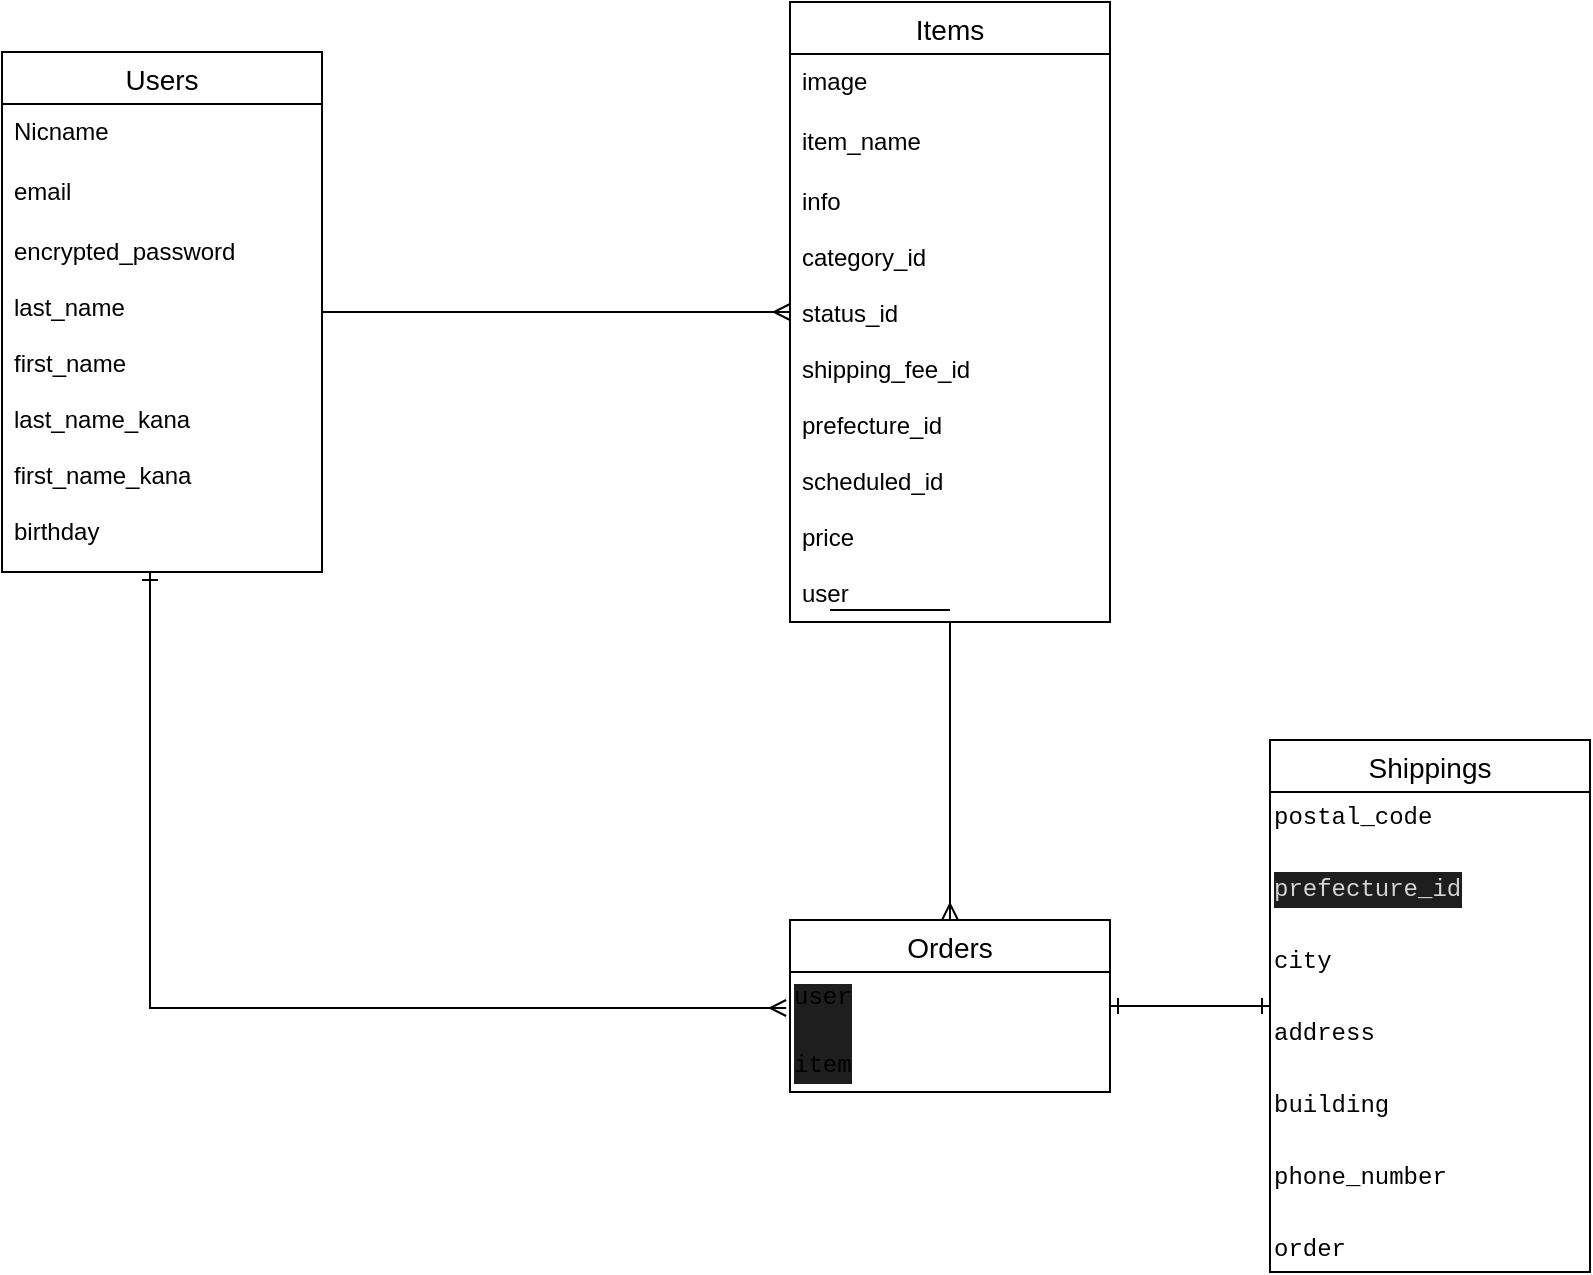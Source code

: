 <mxfile version="14.2.4" type="embed">
    <diagram id="bLyAoqpC0Bb64JeXhaNg" name="Page-1">
        <mxGraphModel dx="728" dy="423" grid="1" gridSize="10" guides="1" tooltips="1" connect="1" arrows="1" fold="1" page="1" pageScale="1" pageWidth="827" pageHeight="1169" math="0" shadow="0">
            <root>
                <mxCell id="0"/>
                <mxCell id="1" parent="0"/>
                <mxCell id="Au6O60PlYEfLJ1qO_UJJ-18" value="" style="edgeStyle=orthogonalEdgeStyle;rounded=0;orthogonalLoop=1;jettySize=auto;html=1;endArrow=ERmany;endFill=0;" parent="1" source="Au6O60PlYEfLJ1qO_UJJ-1" target="Au6O60PlYEfLJ1qO_UJJ-14" edge="1">
                    <mxGeometry relative="1" as="geometry"/>
                </mxCell>
                <mxCell id="6" style="edgeStyle=orthogonalEdgeStyle;rounded=0;orthogonalLoop=1;jettySize=auto;html=1;entryX=-0.012;entryY=0.3;entryDx=0;entryDy=0;entryPerimeter=0;endArrow=ERmany;endFill=0;startArrow=ERone;startFill=0;" edge="1" parent="1" source="Au6O60PlYEfLJ1qO_UJJ-1" target="Au6O60PlYEfLJ1qO_UJJ-25">
                    <mxGeometry relative="1" as="geometry">
                        <Array as="points">
                            <mxPoint x="120" y="514"/>
                        </Array>
                    </mxGeometry>
                </mxCell>
                <mxCell id="Au6O60PlYEfLJ1qO_UJJ-1" value="Users" style="swimlane;fontStyle=0;childLayout=stackLayout;horizontal=1;startSize=26;horizontalStack=0;resizeParent=1;resizeParentMax=0;resizeLast=0;collapsible=1;marginBottom=0;align=center;fontSize=14;" parent="1" vertex="1">
                    <mxGeometry x="46" y="36" width="160" height="260" as="geometry"/>
                </mxCell>
                <mxCell id="Au6O60PlYEfLJ1qO_UJJ-2" value="Nicname" style="text;strokeColor=none;fillColor=none;spacingLeft=4;spacingRight=4;overflow=hidden;rotatable=0;points=[[0,0.5],[1,0.5]];portConstraint=eastwest;fontSize=12;" parent="Au6O60PlYEfLJ1qO_UJJ-1" vertex="1">
                    <mxGeometry y="26" width="160" height="30" as="geometry"/>
                </mxCell>
                <mxCell id="Au6O60PlYEfLJ1qO_UJJ-3" value="email" style="text;strokeColor=none;fillColor=none;spacingLeft=4;spacingRight=4;overflow=hidden;rotatable=0;points=[[0,0.5],[1,0.5]];portConstraint=eastwest;fontSize=12;" parent="Au6O60PlYEfLJ1qO_UJJ-1" vertex="1">
                    <mxGeometry y="56" width="160" height="30" as="geometry"/>
                </mxCell>
                <mxCell id="Au6O60PlYEfLJ1qO_UJJ-4" value="encrypted_password&#10;&#10;last_name&#10;&#10;first_name&#10;&#10;last_name_kana&#10;&#10;first_name_kana&#10;&#10;birthday&#10;" style="text;strokeColor=none;fillColor=none;spacingLeft=4;spacingRight=4;overflow=hidden;rotatable=0;points=[[0,0.5],[1,0.5]];portConstraint=eastwest;fontSize=12;" parent="Au6O60PlYEfLJ1qO_UJJ-1" vertex="1">
                    <mxGeometry y="86" width="160" height="174" as="geometry"/>
                </mxCell>
                <mxCell id="Au6O60PlYEfLJ1qO_UJJ-23" value="" style="edgeStyle=orthogonalEdgeStyle;rounded=0;orthogonalLoop=1;jettySize=auto;html=1;endArrow=ERmany;endFill=0;" parent="1" source="Au6O60PlYEfLJ1qO_UJJ-14" target="Au6O60PlYEfLJ1qO_UJJ-19" edge="1">
                    <mxGeometry relative="1" as="geometry"/>
                </mxCell>
                <mxCell id="Au6O60PlYEfLJ1qO_UJJ-14" value="Items" style="swimlane;fontStyle=0;childLayout=stackLayout;horizontal=1;startSize=26;horizontalStack=0;resizeParent=1;resizeParentMax=0;resizeLast=0;collapsible=1;marginBottom=0;align=center;fontSize=14;" parent="1" vertex="1">
                    <mxGeometry x="440" y="11" width="160" height="310" as="geometry"/>
                </mxCell>
                <mxCell id="Au6O60PlYEfLJ1qO_UJJ-15" value="image" style="text;strokeColor=none;fillColor=none;spacingLeft=4;spacingRight=4;overflow=hidden;rotatable=0;points=[[0,0.5],[1,0.5]];portConstraint=eastwest;fontSize=12;" parent="Au6O60PlYEfLJ1qO_UJJ-14" vertex="1">
                    <mxGeometry y="26" width="160" height="30" as="geometry"/>
                </mxCell>
                <mxCell id="Au6O60PlYEfLJ1qO_UJJ-16" value="item_name" style="text;strokeColor=none;fillColor=none;spacingLeft=4;spacingRight=4;overflow=hidden;rotatable=0;points=[[0,0.5],[1,0.5]];portConstraint=eastwest;fontSize=12;" parent="Au6O60PlYEfLJ1qO_UJJ-14" vertex="1">
                    <mxGeometry y="56" width="160" height="30" as="geometry"/>
                </mxCell>
                <mxCell id="Au6O60PlYEfLJ1qO_UJJ-17" value="info&#10;&#10;category_id&#10;&#10;status_id&#10;&#10;shipping_fee_id&#10;&#10;prefecture_id&#10;&#10;scheduled_id&#10;&#10;price&#10;&#10;user&#10;&#10;" style="text;strokeColor=none;fillColor=none;spacingLeft=4;spacingRight=4;overflow=hidden;rotatable=0;points=[[0,0.5],[1,0.5]];portConstraint=eastwest;fontSize=12;" parent="Au6O60PlYEfLJ1qO_UJJ-14" vertex="1">
                    <mxGeometry y="86" width="160" height="224" as="geometry"/>
                </mxCell>
                <mxCell id="Au6O60PlYEfLJ1qO_UJJ-32" value="" style="edgeStyle=orthogonalEdgeStyle;rounded=0;orthogonalLoop=1;jettySize=auto;html=1;endArrow=ERone;endFill=0;startArrow=ERone;startFill=0;" parent="1" source="Au6O60PlYEfLJ1qO_UJJ-19" target="Au6O60PlYEfLJ1qO_UJJ-30" edge="1">
                    <mxGeometry relative="1" as="geometry"/>
                </mxCell>
                <mxCell id="Au6O60PlYEfLJ1qO_UJJ-19" value="Orders" style="swimlane;fontStyle=0;childLayout=stackLayout;horizontal=1;startSize=26;horizontalStack=0;resizeParent=1;resizeParentMax=0;resizeLast=0;collapsible=1;marginBottom=0;align=center;fontSize=14;" parent="1" vertex="1">
                    <mxGeometry x="440" y="470" width="160" height="86" as="geometry"/>
                </mxCell>
                <mxCell id="Au6O60PlYEfLJ1qO_UJJ-25" value="&lt;font face=&quot;menlo, monaco, courier new, monospace&quot;&gt;&lt;span style=&quot;background-color: rgb(30 , 30 , 30)&quot;&gt;user&lt;/span&gt;&lt;/font&gt;&lt;br&gt;&lt;div style=&quot;background-color: rgb(30 , 30 , 30) ; font-family: &amp;#34;menlo&amp;#34; , &amp;#34;monaco&amp;#34; , &amp;#34;courier new&amp;#34; , monospace ; line-height: 18px&quot;&gt;&lt;font&gt;&lt;br&gt;&lt;/font&gt;&lt;/div&gt;&lt;div style=&quot;background-color: rgb(30 , 30 , 30) ; font-family: &amp;#34;menlo&amp;#34; , &amp;#34;monaco&amp;#34; , &amp;#34;courier new&amp;#34; , monospace ; line-height: 18px&quot;&gt;&lt;font&gt;item&lt;/font&gt;&lt;/div&gt;" style="text;html=1;align=left;verticalAlign=middle;resizable=0;points=[];autosize=1;" parent="Au6O60PlYEfLJ1qO_UJJ-19" vertex="1">
                    <mxGeometry y="26" width="160" height="60" as="geometry"/>
                </mxCell>
                <mxCell id="Au6O60PlYEfLJ1qO_UJJ-30" value="Shippings" style="swimlane;fontStyle=0;childLayout=stackLayout;horizontal=1;startSize=26;horizontalStack=0;resizeParent=1;resizeParentMax=0;resizeLast=0;collapsible=1;marginBottom=0;align=center;fontSize=14;" parent="1" vertex="1">
                    <mxGeometry x="680" y="380" width="160" height="266" as="geometry"/>
                </mxCell>
                <mxCell id="Au6O60PlYEfLJ1qO_UJJ-31" value="&lt;div style=&quot;font-family: &amp;#34;menlo&amp;#34; , &amp;#34;monaco&amp;#34; , &amp;#34;courier new&amp;#34; , monospace ; line-height: 18px&quot;&gt;&lt;span&gt;postal_code&lt;/span&gt;&lt;/div&gt;&lt;div style=&quot;font-family: &amp;#34;menlo&amp;#34; , &amp;#34;monaco&amp;#34; , &amp;#34;courier new&amp;#34; , monospace ; line-height: 18px&quot;&gt;&lt;span&gt;&lt;br&gt;&lt;/span&gt;&lt;/div&gt;&lt;div style=&quot;font-family: &amp;#34;menlo&amp;#34; , &amp;#34;monaco&amp;#34; , &amp;#34;courier new&amp;#34; , monospace ; line-height: 18px&quot;&gt;&lt;div style=&quot;line-height: 18px&quot;&gt;&lt;div style=&quot;color: rgb(212 , 212 , 212) ; background-color: rgb(30 , 30 , 30) ; font-family: &amp;#34;menlo&amp;#34; , &amp;#34;monaco&amp;#34; , &amp;#34;courier new&amp;#34; , monospace ; line-height: 18px&quot;&gt;prefecture_id&lt;/div&gt;&lt;/div&gt;&lt;div style=&quot;line-height: 18px&quot;&gt;&lt;span&gt;&lt;br&gt;&lt;/span&gt;&lt;/div&gt;&lt;div style=&quot;line-height: 18px&quot;&gt;&lt;span&gt;city&lt;/span&gt;&lt;/div&gt;&lt;div style=&quot;line-height: 18px&quot;&gt;&lt;span&gt;&lt;br&gt;&lt;/span&gt;&lt;/div&gt;&lt;div style=&quot;line-height: 18px&quot;&gt;&lt;span&gt;address&lt;/span&gt;&lt;/div&gt;&lt;div style=&quot;line-height: 18px&quot;&gt;&lt;span&gt;&lt;br&gt;&lt;/span&gt;&lt;/div&gt;&lt;div style=&quot;line-height: 18px&quot;&gt;&lt;div style=&quot;line-height: 18px&quot;&gt;&lt;span&gt;building&lt;/span&gt;&lt;/div&gt;&lt;div style=&quot;line-height: 18px&quot;&gt;&lt;span&gt;&lt;br&gt;&lt;/span&gt;&lt;/div&gt;&lt;div style=&quot;line-height: 18px&quot;&gt;&lt;div style=&quot;line-height: 18px&quot;&gt;&lt;span&gt;phone_number&lt;/span&gt;&lt;/div&gt;&lt;div style=&quot;line-height: 18px&quot;&gt;&lt;span&gt;&lt;br&gt;&lt;/span&gt;&lt;/div&gt;&lt;div style=&quot;line-height: 18px&quot;&gt;&lt;span&gt;order&lt;/span&gt;&lt;/div&gt;&lt;/div&gt;&lt;/div&gt;&lt;/div&gt;" style="text;html=1;align=left;verticalAlign=middle;resizable=0;points=[];autosize=1;" parent="Au6O60PlYEfLJ1qO_UJJ-30" vertex="1">
                    <mxGeometry y="26" width="160" height="240" as="geometry"/>
                </mxCell>
                <mxCell id="2" value="" style="line;strokeWidth=1;rotatable=0;dashed=0;labelPosition=right;align=left;verticalAlign=middle;spacingTop=0;spacingLeft=6;points=[];portConstraint=eastwest;" vertex="1" parent="1">
                    <mxGeometry x="460" y="310" width="60" height="10" as="geometry"/>
                </mxCell>
            </root>
        </mxGraphModel>
    </diagram>
</mxfile>